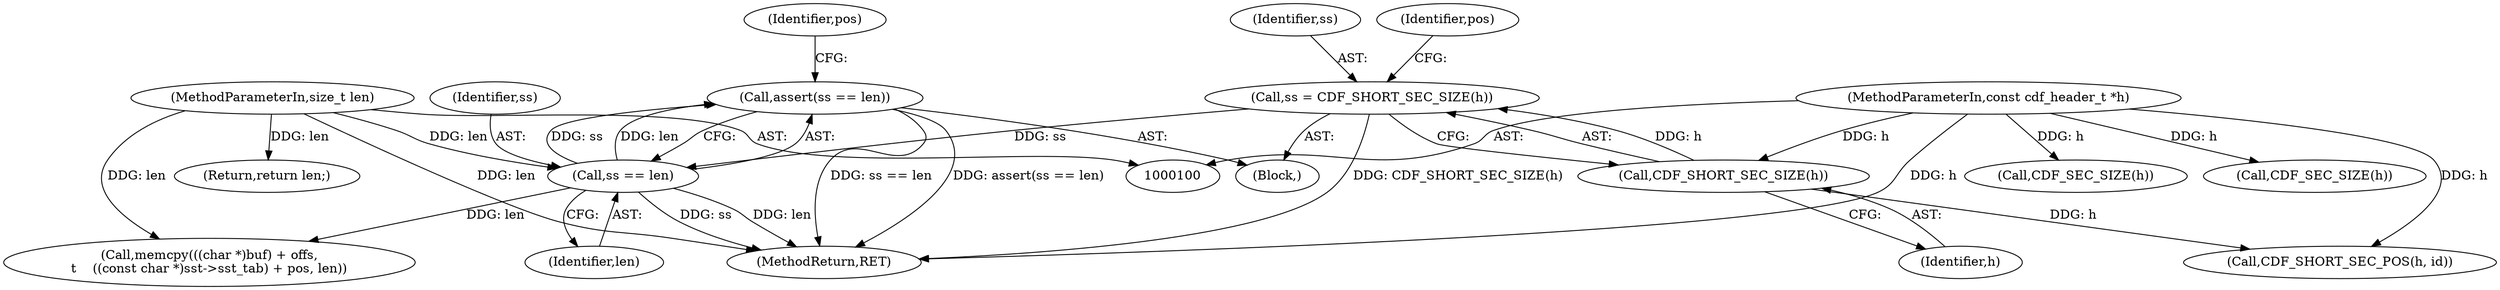 digraph "0_file_6d209c1c489457397a5763bca4b28e43aac90391@API" {
"1000119" [label="(Call,assert(ss == len))"];
"1000120" [label="(Call,ss == len)"];
"1000109" [label="(Call,ss = CDF_SHORT_SEC_SIZE(h))"];
"1000111" [label="(Call,CDF_SHORT_SEC_SIZE(h))"];
"1000105" [label="(MethodParameterIn,const cdf_header_t *h)"];
"1000104" [label="(MethodParameterIn,size_t len)"];
"1000127" [label="(Call,CDF_SEC_SIZE(h))"];
"1000107" [label="(Block,)"];
"1000165" [label="(MethodReturn,RET)"];
"1000149" [label="(Call,memcpy(((char *)buf) + offs,\n\t    ((const char *)sst->sst_tab) + pos, len))"];
"1000122" [label="(Identifier,len)"];
"1000119" [label="(Call,assert(ss == len))"];
"1000104" [label="(MethodParameterIn,size_t len)"];
"1000105" [label="(MethodParameterIn,const cdf_header_t *h)"];
"1000115" [label="(Identifier,pos)"];
"1000121" [label="(Identifier,ss)"];
"1000110" [label="(Identifier,ss)"];
"1000163" [label="(Return,return len;)"];
"1000111" [label="(Call,CDF_SHORT_SEC_SIZE(h))"];
"1000125" [label="(Identifier,pos)"];
"1000109" [label="(Call,ss = CDF_SHORT_SEC_SIZE(h))"];
"1000116" [label="(Call,CDF_SHORT_SEC_POS(h, id))"];
"1000139" [label="(Call,CDF_SEC_SIZE(h))"];
"1000120" [label="(Call,ss == len)"];
"1000112" [label="(Identifier,h)"];
"1000119" -> "1000107"  [label="AST: "];
"1000119" -> "1000120"  [label="CFG: "];
"1000120" -> "1000119"  [label="AST: "];
"1000125" -> "1000119"  [label="CFG: "];
"1000119" -> "1000165"  [label="DDG: assert(ss == len)"];
"1000119" -> "1000165"  [label="DDG: ss == len"];
"1000120" -> "1000119"  [label="DDG: ss"];
"1000120" -> "1000119"  [label="DDG: len"];
"1000120" -> "1000122"  [label="CFG: "];
"1000121" -> "1000120"  [label="AST: "];
"1000122" -> "1000120"  [label="AST: "];
"1000120" -> "1000165"  [label="DDG: ss"];
"1000120" -> "1000165"  [label="DDG: len"];
"1000109" -> "1000120"  [label="DDG: ss"];
"1000104" -> "1000120"  [label="DDG: len"];
"1000120" -> "1000149"  [label="DDG: len"];
"1000109" -> "1000107"  [label="AST: "];
"1000109" -> "1000111"  [label="CFG: "];
"1000110" -> "1000109"  [label="AST: "];
"1000111" -> "1000109"  [label="AST: "];
"1000115" -> "1000109"  [label="CFG: "];
"1000109" -> "1000165"  [label="DDG: CDF_SHORT_SEC_SIZE(h)"];
"1000111" -> "1000109"  [label="DDG: h"];
"1000111" -> "1000112"  [label="CFG: "];
"1000112" -> "1000111"  [label="AST: "];
"1000105" -> "1000111"  [label="DDG: h"];
"1000111" -> "1000116"  [label="DDG: h"];
"1000105" -> "1000100"  [label="AST: "];
"1000105" -> "1000165"  [label="DDG: h"];
"1000105" -> "1000116"  [label="DDG: h"];
"1000105" -> "1000127"  [label="DDG: h"];
"1000105" -> "1000139"  [label="DDG: h"];
"1000104" -> "1000100"  [label="AST: "];
"1000104" -> "1000165"  [label="DDG: len"];
"1000104" -> "1000149"  [label="DDG: len"];
"1000104" -> "1000163"  [label="DDG: len"];
}

